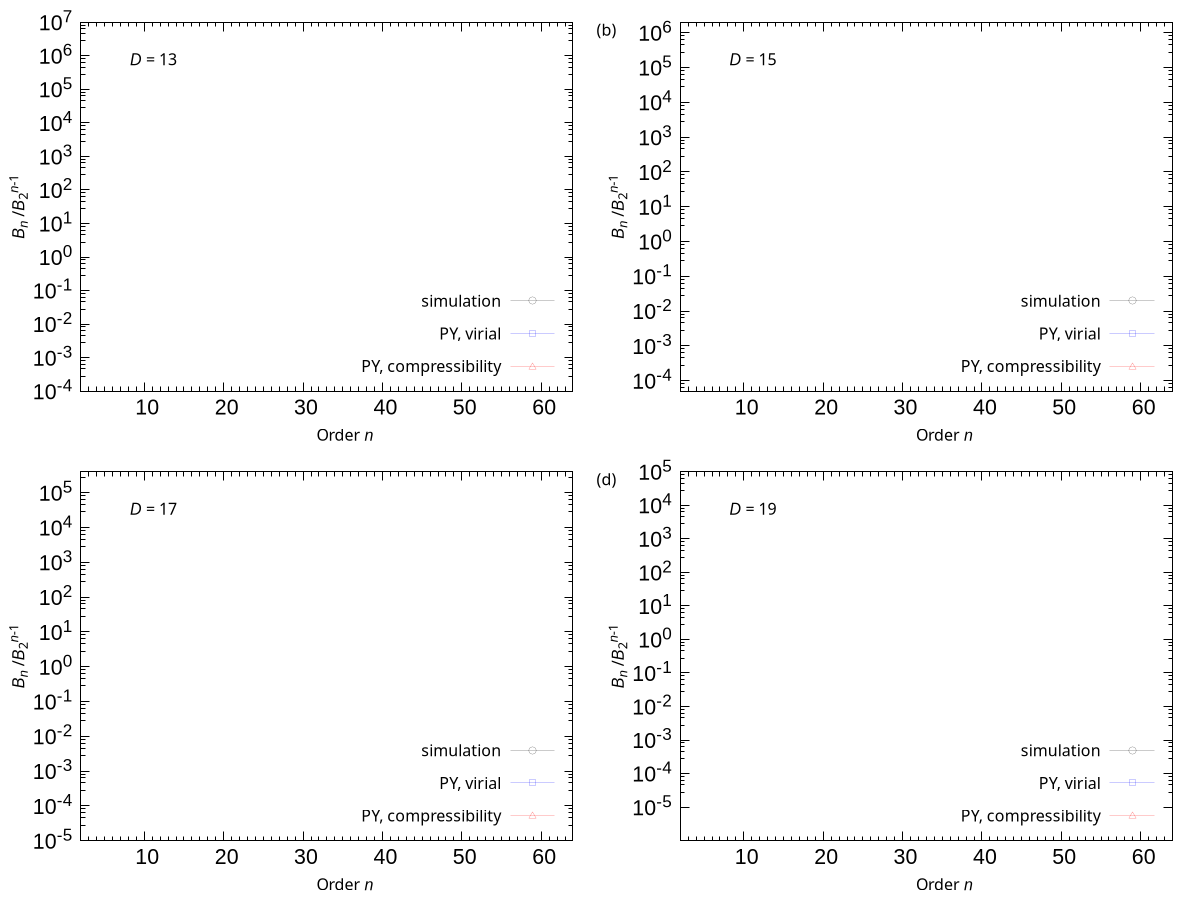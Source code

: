 unset multiplot
reset

set encoding cp1250 # make minus sign longer
#set encoding iso_8859_1
set terminal postscript landscape enhanced font "Arial, 18" size 14, 10
set output "virpy.ps"



set multiplot

pw = 0.5   # width of a panel
ph = 0.5   # height of a panel
px = -0.17 # x-position of the label (a), (b), ...
py = 0.98  # y-position of the label


tcfont="Arial, 16"
set key spacing 1.5

set style line 1 lc rgb "#aaaaaa" lt 1 lw 0.5
set style line 2 lc rgb "#000000" lt 1 lw 1 pt 6 ps 1.2
set style line 3 lc rgb "#000000" lt 1 lw 1 pt 7 ps 1.2

set style line 4 lc rgb "#ffaaaa" lt 2 lw 0.5
set style line 5 lc rgb "#ff0000" lt 2 lw 1 pt 8 ps 1.2
set style line 6 lc rgb "#ff0000" lt 2 lw 1 pt 9 ps 1.2

set style line 7 lc rgb "#aaaaff" lt 3 lw 0.5
set style line 8 lc rgb "#0000ff" lt 3 lw 1 pt 4 ps 1.
set style line 9 lc rgb "#0000ff" lt 3 lw 1 pt 5 ps 1.




set mxtics 10
set xtics 10 font tcfont offset 0, 0.3
set xlabel "Order {/Arial-Italic n}" offset 2, 0.5

set logscale y

set mytics 5
set ytics 1e-5, 10, 1e7 font tcfont offset 0., 0
set format y '10^{%T}'
set ylabel '{/Arial-Italic B_n} /{/Arial-Italic B}_2^{{/Arial-Italic n}-1}' offset 0.0, 0


set key bottom right


# top left panel
set size pw, ph
set origin 0, ph
set label 1 "(a)" at graph px, py


set label 10 "{/Arial-Italic D} = 13" at graph 0.1, 0.9
plot [2:64][1e-4:1e7] \
  "pyhsdata/BnPY13c.dat"            u ($1):(abs($2))                    w l ls 4 notitle, \
  ""                                u ($1):(($2 > 0) ? abs($2) : 1/0)   w p ls 5 notitle, \
  ""                                u ($1):(($2 < 0) ? abs($2) : 1/0)   w p ls 6 notitle, \
  "pyhsdata/BnPY13p.dat"            u ($1):(abs($2))                    w l ls 7 notitle, \
  ""                                u ($1):(($2 > 0) ? abs($2) : 1/0)   w p ls 8 notitle, \
  ""                                u ($1):(($2 < 0) ? abs($2) : 1/0)   w p ls 9 notitle, \
  "data/D13r1n64/ZrD13r1n64.data"   u ($1):(abs($19))                   w l ls 1 notitle, \
  ""                                u ($1):(($19 > 0) ? abs($19) : 1/0) w p ls 2 notitle, \
  ""                                u ($1):(($19 < 0) ? abs($19) : 1/0) w p ls 3 notitle, \
  1e-100 w lp ls 2 lw 0 title "simulation", \
  1e-100 w lp ls 8 lw 0 title "PY, virial", \
  1e-100 w lp ls 5 lw 0 title "PY, compressibility", \
  1e-100 lw 0 notitle



# top right panel
set size pw, ph
set origin pw, ph
set label 1 "(b)" at graph px, py


set label 10 "{/Arial-Italic D} = 15" at graph 0.1, 0.9
plot [2:64][5e-5:2e6] \
  "pyhsdata/BnPY15c.dat"            u ($1):(abs($2))                    w l ls 4 notitle, \
  ""                                u ($1):(($2 > 0) ? abs($2) : 1/0)   w p ls 5 notitle, \
  ""                                u ($1):(($2 < 0) ? abs($2) : 1/0)   w p ls 6 notitle, \
  "pyhsdata/BnPY15p.dat"            u ($1):(abs($2))                    w l ls 7 notitle, \
  ""                                u ($1):(($2 > 0) ? abs($2) : 1/0)   w p ls 8 notitle, \
  ""                                u ($1):(($2 < 0) ? abs($2) : 1/0)   w p ls 9 notitle, \
  "data/D15r1n64/ZrD15r1n64.data"   u ($1):(abs($19))                   w l ls 1 notitle, \
  ""                                u ($1):(($19 > 0) ? abs($19) : 1/0) w p ls 2 notitle, \
  ""                                u ($1):(($19 < 0) ? abs($19) : 1/0) w p ls 3 notitle, \
  1e-100 w lp ls 2 lw 0 title "simulation", \
  1e-100 w lp ls 8 lw 0 title "PY, virial", \
  1e-100 w lp ls 5 lw 0 title "PY, compressibility", \
  1e-100 lw 0 notitle



# bottom left panel
set size pw, ph
set origin 0, 0
set label 1 "(c)" at graph px, py


set label 10 "{/Arial-Italic D} = 17" at graph 0.1, 0.9
plot [2:64][1e-5:4e5] \
  "pyhsdata/BnPY17c.dat"            u ($1):(abs($2))                    w l ls 4 notitle, \
  ""                                u ($1):(($2 > 0) ? abs($2) : 1/0)   w p ls 5 notitle, \
  ""                                u ($1):(($2 < 0) ? abs($2) : 1/0)   w p ls 6 notitle, \
  "pyhsdata/BnPY17p.dat"            u ($1):(abs($2))                    w l ls 7 notitle, \
  ""                                u ($1):(($2 > 0) ? abs($2) : 1/0)   w p ls 8 notitle, \
  ""                                u ($1):(($2 < 0) ? abs($2) : 1/0)   w p ls 9 notitle, \
  "data/D17r1n64/ZrD17r1n64.data"   u ($1):(abs($19))                   w l ls 1 notitle, \
  ""                                u ($1):(($19 > 0) ? abs($19) : 1/0) w p ls 2 notitle, \
  ""                                u ($1):(($19 < 0) ? abs($19) : 1/0) w p ls 3 notitle, \
  1e-100 w lp ls 2 lw 0 title "simulation", \
  1e-100 w lp ls 8 lw 0 title "PY, virial", \
  1e-100 w lp ls 5 lw 0 title "PY, compressibility", \
  1e-100 lw 0 notitle



# bottom right panel
set size pw, ph
set origin pw, 0
set label 1 "(d)" at graph px, py


set label 10 "{/Arial-Italic D} = 19" at graph 0.1, 0.9
plot [2:64][1e-6:1e5] \
  "pyhsdata/BnPY19c.dat"            u ($1):(abs($2))                    w l ls 4 notitle, \
  ""                                u ($1):(($2 > 0) ? abs($2) : 1/0)   w p ls 5 notitle, \
  ""                                u ($1):(($2 < 0) ? abs($2) : 1/0)   w p ls 6 notitle, \
  "data/D19r1n64/ZrD19r1n64.data"   u ($1):(abs($19))                   w l ls 1 notitle, \
  ""                                u ($1):(($19 > 0) ? abs($19) : 1/0) w p ls 2 notitle, \
  ""                                u ($1):(($19 < 0) ? abs($19) : 1/0) w p ls 3 notitle, \
  1e-100 w lp ls 2 lw 0 title "simulation", \
  1e-100 w lp ls 8 lw 0 title "PY, virial", \
  1e-100 w lp ls 5 lw 0 title "PY, compressibility", \
  1e-100 lw 0 notitle


unset multiplot

unset output

set terminal wxt
reset



